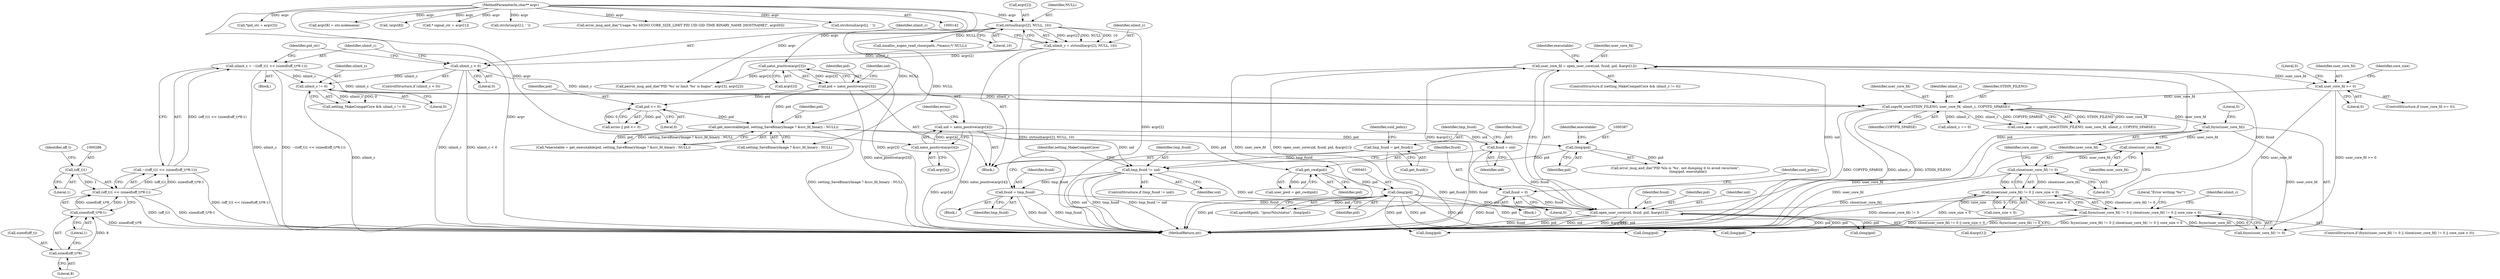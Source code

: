 digraph "0_abrt_17cb66b13997b0159b4253b3f5722db79f476d68@API" {
"1001138" [label="(Call,close(user_core_fd))"];
"1001133" [label="(Call,fsync(user_core_fd))"];
"1001125" [label="(Call,copyfd_size(STDIN_FILENO, user_core_fd, ulimit_c, COPYFD_SPARSE))"];
"1001118" [label="(Call,user_core_fd >= 0)"];
"1000442" [label="(Call,user_core_fd = open_user_core(uid, fsuid, pid, &argv[1]))"];
"1000444" [label="(Call,open_user_core(uid, fsuid, pid, &argv[1]))"];
"1000421" [label="(Call,tmp_fsuid != uid)"];
"1000413" [label="(Call,tmp_fsuid = get_fsuid())"];
"1000308" [label="(Call,uid = xatoi_positive(argv[4]))"];
"1000310" [label="(Call,xatoi_positive(argv[4]))"];
"1000144" [label="(MethodParameterIn,char** argv)"];
"1000433" [label="(Call,fsuid = tmp_fsuid)"];
"1000425" [label="(Call,fsuid = 0)"];
"1000409" [label="(Call,fsuid = uid)"];
"1000400" [label="(Call,(long)pid)"];
"1000392" [label="(Call,get_cwd(pid))"];
"1000386" [label="(Call,(long)pid)"];
"1000370" [label="(Call,get_executable(pid, setting_SaveBinaryImage ? &src_fd_binary : NULL))"];
"1000317" [label="(Call,pid <= 0)"];
"1000301" [label="(Call,pid = xatoi_positive(argv[3]))"];
"1000303" [label="(Call,xatoi_positive(argv[3]))"];
"1000270" [label="(Call,strtoull(argv[2], NULL, 10))"];
"1000281" [label="(Call,ulimit_c = ~((off_t)1 << (sizeof(off_t)*8-1)))"];
"1000283" [label="(Call,~((off_t)1 << (sizeof(off_t)*8-1)))"];
"1000284" [label="(Call,(off_t)1 << (sizeof(off_t)*8-1))"];
"1000285" [label="(Call,(off_t)1)"];
"1000288" [label="(Call,sizeof(off_t)*8-1)"];
"1000289" [label="(Call,sizeof(off_t)*8)"];
"1000439" [label="(Call,ulimit_c != 0)"];
"1000277" [label="(Call,ulimit_c < 0)"];
"1000268" [label="(Call,ulimit_c = strtoull(argv[2], NULL, 10))"];
"1001137" [label="(Call,close(user_core_fd) != 0)"];
"1001136" [label="(Call,close(user_core_fd) != 0 || core_size < 0)"];
"1001131" [label="(Call,fsync(user_core_fd) != 0 || close(user_core_fd) != 0 || core_size < 0)"];
"1000274" [label="(Identifier,NULL)"];
"1000308" [label="(Call,uid = xatoi_positive(argv[4]))"];
"1001124" [label="(Identifier,core_size)"];
"1001142" [label="(Identifier,core_size)"];
"1000288" [label="(Call,sizeof(off_t)*8-1)"];
"1000371" [label="(Identifier,pid)"];
"1000295" [label="(Call,*pid_str = argv[3])"];
"1001125" [label="(Call,copyfd_size(STDIN_FILENO, user_core_fd, ulimit_c, COPYFD_SPARSE))"];
"1000402" [label="(Identifier,pid)"];
"1000590" [label="(Call,(long)pid)"];
"1000293" [label="(Literal,1)"];
"1000304" [label="(Call,argv[3])"];
"1001129" [label="(Identifier,COPYFD_SPARSE)"];
"1001120" [label="(Literal,0)"];
"1000415" [label="(Call,get_fsuid())"];
"1001131" [label="(Call,fsync(user_core_fd) != 0 || close(user_core_fd) != 0 || core_size < 0)"];
"1000271" [label="(Call,argv[2])"];
"1000444" [label="(Call,open_user_core(uid, fsuid, pid, &argv[1]))"];
"1000436" [label="(ControlStructure,if (setting_MakeCompatCore && ulimit_c != 0))"];
"1001179" [label="(Literal,0)"];
"1000309" [label="(Identifier,uid)"];
"1000290" [label="(Call,sizeof(off_t))"];
"1000433" [label="(Call,fsuid = tmp_fsuid)"];
"1000285" [label="(Call,(off_t)1)"];
"1001130" [label="(ControlStructure,if (fsync(user_core_fd) != 0 || close(user_core_fd) != 0 || core_size < 0))"];
"1001180" [label="(MethodReturn,int)"];
"1000418" [label="(Identifier,suid_policy)"];
"1001141" [label="(Call,core_size < 0)"];
"1000437" [label="(Call,setting_MakeCompatCore && ulimit_c != 0)"];
"1000277" [label="(Call,ulimit_c < 0)"];
"1001118" [label="(Call,user_core_fd >= 0)"];
"1001138" [label="(Call,close(user_core_fd))"];
"1000611" [label="(Call,(long)pid)"];
"1000454" [label="(Identifier,executable)"];
"1000302" [label="(Identifier,pid)"];
"1000405" [label="(Call,xmalloc_xopen_read_close(path, /*maxsz:*/ NULL))"];
"1000421" [label="(Call,tmp_fsuid != uid)"];
"1000435" [label="(Identifier,tmp_fsuid)"];
"1000144" [label="(MethodParameterIn,char** argv)"];
"1001137" [label="(Call,close(user_core_fd) != 0)"];
"1000275" [label="(Literal,10)"];
"1000354" [label="(Call,argv[8] = uts.nodename)"];
"1000413" [label="(Call,tmp_fsuid = get_fsuid())"];
"1000311" [label="(Call,argv[4])"];
"1000319" [label="(Literal,0)"];
"1000422" [label="(Identifier,tmp_fsuid)"];
"1001146" [label="(Literal,\"Error writing '%s'\")"];
"1000432" [label="(Block,)"];
"1000346" [label="(Call,!argv[8])"];
"1000434" [label="(Identifier,fsuid)"];
"1000389" [label="(Identifier,executable)"];
"1000459" [label="(Call,(long)pid)"];
"1000370" [label="(Call,get_executable(pid, setting_SaveBinaryImage ? &src_fd_binary : NULL))"];
"1001119" [label="(Identifier,user_core_fd)"];
"1001132" [label="(Call,fsync(user_core_fd) != 0)"];
"1000280" [label="(Block,)"];
"1000393" [label="(Identifier,pid)"];
"1000430" [label="(Identifier,suid_policy)"];
"1000386" [label="(Call,(long)pid)"];
"1001127" [label="(Identifier,user_core_fd)"];
"1000438" [label="(Identifier,setting_MakeCompatCore)"];
"1000448" [label="(Call,&argv[1])"];
"1000446" [label="(Identifier,fsuid)"];
"1000292" [label="(Literal,8)"];
"1000268" [label="(Call,ulimit_c = strtoull(argv[2], NULL, 10))"];
"1000439" [label="(Call,ulimit_c != 0)"];
"1000443" [label="(Identifier,user_core_fd)"];
"1000368" [label="(Call,*executable = get_executable(pid, setting_SaveBinaryImage ? &src_fd_binary : NULL))"];
"1000279" [label="(Literal,0)"];
"1000392" [label="(Call,get_cwd(pid))"];
"1000315" [label="(Call,errno || pid <= 0)"];
"1000425" [label="(Call,fsuid = 0)"];
"1001128" [label="(Identifier,ulimit_c)"];
"1001139" [label="(Identifier,user_core_fd)"];
"1000270" [label="(Call,strtoull(argv[2], NULL, 10))"];
"1000426" [label="(Identifier,fsuid)"];
"1001136" [label="(Call,close(user_core_fd) != 0 || core_size < 0)"];
"1000276" [label="(ControlStructure,if (ulimit_c < 0))"];
"1000411" [label="(Identifier,uid)"];
"1000257" [label="(Call,* signal_str = argv[1])"];
"1001134" [label="(Identifier,user_core_fd)"];
"1000400" [label="(Call,(long)pid)"];
"1001171" [label="(Call,(long)pid)"];
"1000310" [label="(Call,xatoi_positive(argv[4]))"];
"1000317" [label="(Call,pid <= 0)"];
"1000442" [label="(Call,user_core_fd = open_user_core(uid, fsuid, pid, &argv[1]))"];
"1000177" [label="(Call,strchr(argv[1], ' '))"];
"1000423" [label="(Identifier,uid)"];
"1000316" [label="(Identifier,errno)"];
"1000397" [label="(Call,sprintf(path, \"/proc/%lu/status\", (long)pid))"];
"1000171" [label="(Call,error_msg_and_die(\"Usage: %s SIGNO CORE_SIZE_LIMIT PID UID GID TIME BINARY_NAME [HOSTNAME]\", argv[0]))"];
"1000296" [label="(Identifier,pid_str)"];
"1001133" [label="(Call,fsync(user_core_fd))"];
"1000420" [label="(ControlStructure,if (tmp_fsuid != uid))"];
"1001140" [label="(Literal,0)"];
"1000283" [label="(Call,~((off_t)1 << (sizeof(off_t)*8-1)))"];
"1000410" [label="(Identifier,fsuid)"];
"1000145" [label="(Block,)"];
"1000291" [label="(Identifier,off_t)"];
"1001135" [label="(Literal,0)"];
"1000303" [label="(Call,xatoi_positive(argv[3]))"];
"1000278" [label="(Identifier,ulimit_c)"];
"1001156" [label="(Call,ulimit_c == 0)"];
"1000447" [label="(Identifier,pid)"];
"1001117" [label="(ControlStructure,if (user_core_fd >= 0))"];
"1000196" [label="(Call,strchrnul(argv[i], ' '))"];
"1000284" [label="(Call,(off_t)1 << (sizeof(off_t)*8-1))"];
"1000440" [label="(Identifier,ulimit_c)"];
"1000424" [label="(Block,)"];
"1000427" [label="(Literal,0)"];
"1000388" [label="(Identifier,pid)"];
"1000301" [label="(Call,pid = xatoi_positive(argv[3]))"];
"1000318" [label="(Identifier,pid)"];
"1000281" [label="(Call,ulimit_c = ~((off_t)1 << (sizeof(off_t)*8-1)))"];
"1000390" [label="(Call,user_pwd = get_cwd(pid))"];
"1000441" [label="(Literal,0)"];
"1000269" [label="(Identifier,ulimit_c)"];
"1000282" [label="(Identifier,ulimit_c)"];
"1000287" [label="(Literal,1)"];
"1000289" [label="(Call,sizeof(off_t)*8)"];
"1000445" [label="(Identifier,uid)"];
"1000372" [label="(Call,setting_SaveBinaryImage ? &src_fd_binary : NULL)"];
"1000414" [label="(Identifier,tmp_fsuid)"];
"1000321" [label="(Call,perror_msg_and_die(\"PID '%s' or limit '%s' is bogus\", argv[3], argv[2]))"];
"1000384" [label="(Call,error_msg_and_die(\"PID %lu is '%s', not dumping it to avoid recursion\",\n                        (long)pid, executable))"];
"1001123" [label="(Call,core_size = copyfd_size(STDIN_FILENO, user_core_fd, ulimit_c, COPYFD_SPARSE))"];
"1001157" [label="(Identifier,ulimit_c)"];
"1001126" [label="(Identifier,STDIN_FILENO)"];
"1000409" [label="(Call,fsuid = uid)"];
"1001138" -> "1001137"  [label="AST: "];
"1001138" -> "1001139"  [label="CFG: "];
"1001139" -> "1001138"  [label="AST: "];
"1001140" -> "1001138"  [label="CFG: "];
"1001138" -> "1001180"  [label="DDG: user_core_fd"];
"1001138" -> "1001137"  [label="DDG: user_core_fd"];
"1001133" -> "1001138"  [label="DDG: user_core_fd"];
"1001133" -> "1001132"  [label="AST: "];
"1001133" -> "1001134"  [label="CFG: "];
"1001134" -> "1001133"  [label="AST: "];
"1001135" -> "1001133"  [label="CFG: "];
"1001133" -> "1001180"  [label="DDG: user_core_fd"];
"1001133" -> "1001132"  [label="DDG: user_core_fd"];
"1001125" -> "1001133"  [label="DDG: user_core_fd"];
"1001125" -> "1001123"  [label="AST: "];
"1001125" -> "1001129"  [label="CFG: "];
"1001126" -> "1001125"  [label="AST: "];
"1001127" -> "1001125"  [label="AST: "];
"1001128" -> "1001125"  [label="AST: "];
"1001129" -> "1001125"  [label="AST: "];
"1001123" -> "1001125"  [label="CFG: "];
"1001125" -> "1001180"  [label="DDG: COPYFD_SPARSE"];
"1001125" -> "1001180"  [label="DDG: ulimit_c"];
"1001125" -> "1001180"  [label="DDG: STDIN_FILENO"];
"1001125" -> "1001123"  [label="DDG: STDIN_FILENO"];
"1001125" -> "1001123"  [label="DDG: user_core_fd"];
"1001125" -> "1001123"  [label="DDG: ulimit_c"];
"1001125" -> "1001123"  [label="DDG: COPYFD_SPARSE"];
"1001118" -> "1001125"  [label="DDG: user_core_fd"];
"1000281" -> "1001125"  [label="DDG: ulimit_c"];
"1000439" -> "1001125"  [label="DDG: ulimit_c"];
"1000277" -> "1001125"  [label="DDG: ulimit_c"];
"1001125" -> "1001156"  [label="DDG: ulimit_c"];
"1001118" -> "1001117"  [label="AST: "];
"1001118" -> "1001120"  [label="CFG: "];
"1001119" -> "1001118"  [label="AST: "];
"1001120" -> "1001118"  [label="AST: "];
"1001124" -> "1001118"  [label="CFG: "];
"1001179" -> "1001118"  [label="CFG: "];
"1001118" -> "1001180"  [label="DDG: user_core_fd"];
"1001118" -> "1001180"  [label="DDG: user_core_fd >= 0"];
"1000442" -> "1001118"  [label="DDG: user_core_fd"];
"1000442" -> "1000436"  [label="AST: "];
"1000442" -> "1000444"  [label="CFG: "];
"1000443" -> "1000442"  [label="AST: "];
"1000444" -> "1000442"  [label="AST: "];
"1000454" -> "1000442"  [label="CFG: "];
"1000442" -> "1001180"  [label="DDG: user_core_fd"];
"1000442" -> "1001180"  [label="DDG: open_user_core(uid, fsuid, pid, &argv[1])"];
"1000444" -> "1000442"  [label="DDG: uid"];
"1000444" -> "1000442"  [label="DDG: fsuid"];
"1000444" -> "1000442"  [label="DDG: pid"];
"1000444" -> "1000442"  [label="DDG: &argv[1]"];
"1000444" -> "1000448"  [label="CFG: "];
"1000445" -> "1000444"  [label="AST: "];
"1000446" -> "1000444"  [label="AST: "];
"1000447" -> "1000444"  [label="AST: "];
"1000448" -> "1000444"  [label="AST: "];
"1000444" -> "1001180"  [label="DDG: fsuid"];
"1000444" -> "1001180"  [label="DDG: pid"];
"1000444" -> "1001180"  [label="DDG: uid"];
"1000444" -> "1001180"  [label="DDG: &argv[1]"];
"1000421" -> "1000444"  [label="DDG: uid"];
"1000433" -> "1000444"  [label="DDG: fsuid"];
"1000425" -> "1000444"  [label="DDG: fsuid"];
"1000409" -> "1000444"  [label="DDG: fsuid"];
"1000400" -> "1000444"  [label="DDG: pid"];
"1000444" -> "1000459"  [label="DDG: pid"];
"1000444" -> "1000590"  [label="DDG: pid"];
"1000444" -> "1000611"  [label="DDG: pid"];
"1000444" -> "1001171"  [label="DDG: pid"];
"1000421" -> "1000420"  [label="AST: "];
"1000421" -> "1000423"  [label="CFG: "];
"1000422" -> "1000421"  [label="AST: "];
"1000423" -> "1000421"  [label="AST: "];
"1000426" -> "1000421"  [label="CFG: "];
"1000438" -> "1000421"  [label="CFG: "];
"1000421" -> "1001180"  [label="DDG: uid"];
"1000421" -> "1001180"  [label="DDG: tmp_fsuid"];
"1000421" -> "1001180"  [label="DDG: tmp_fsuid != uid"];
"1000413" -> "1000421"  [label="DDG: tmp_fsuid"];
"1000308" -> "1000421"  [label="DDG: uid"];
"1000421" -> "1000433"  [label="DDG: tmp_fsuid"];
"1000413" -> "1000145"  [label="AST: "];
"1000413" -> "1000415"  [label="CFG: "];
"1000414" -> "1000413"  [label="AST: "];
"1000415" -> "1000413"  [label="AST: "];
"1000418" -> "1000413"  [label="CFG: "];
"1000413" -> "1001180"  [label="DDG: get_fsuid()"];
"1000308" -> "1000145"  [label="AST: "];
"1000308" -> "1000310"  [label="CFG: "];
"1000309" -> "1000308"  [label="AST: "];
"1000310" -> "1000308"  [label="AST: "];
"1000316" -> "1000308"  [label="CFG: "];
"1000308" -> "1001180"  [label="DDG: xatoi_positive(argv[4])"];
"1000310" -> "1000308"  [label="DDG: argv[4]"];
"1000308" -> "1000409"  [label="DDG: uid"];
"1000310" -> "1000311"  [label="CFG: "];
"1000311" -> "1000310"  [label="AST: "];
"1000310" -> "1001180"  [label="DDG: argv[4]"];
"1000144" -> "1000310"  [label="DDG: argv"];
"1000144" -> "1000142"  [label="AST: "];
"1000144" -> "1001180"  [label="DDG: argv"];
"1000144" -> "1000171"  [label="DDG: argv"];
"1000144" -> "1000177"  [label="DDG: argv"];
"1000144" -> "1000196"  [label="DDG: argv"];
"1000144" -> "1000257"  [label="DDG: argv"];
"1000144" -> "1000270"  [label="DDG: argv"];
"1000144" -> "1000295"  [label="DDG: argv"];
"1000144" -> "1000303"  [label="DDG: argv"];
"1000144" -> "1000321"  [label="DDG: argv"];
"1000144" -> "1000346"  [label="DDG: argv"];
"1000144" -> "1000354"  [label="DDG: argv"];
"1000433" -> "1000432"  [label="AST: "];
"1000433" -> "1000435"  [label="CFG: "];
"1000434" -> "1000433"  [label="AST: "];
"1000435" -> "1000433"  [label="AST: "];
"1000438" -> "1000433"  [label="CFG: "];
"1000433" -> "1001180"  [label="DDG: fsuid"];
"1000433" -> "1001180"  [label="DDG: tmp_fsuid"];
"1000425" -> "1000424"  [label="AST: "];
"1000425" -> "1000427"  [label="CFG: "];
"1000426" -> "1000425"  [label="AST: "];
"1000427" -> "1000425"  [label="AST: "];
"1000430" -> "1000425"  [label="CFG: "];
"1000425" -> "1001180"  [label="DDG: fsuid"];
"1000409" -> "1000145"  [label="AST: "];
"1000409" -> "1000411"  [label="CFG: "];
"1000410" -> "1000409"  [label="AST: "];
"1000411" -> "1000409"  [label="AST: "];
"1000414" -> "1000409"  [label="CFG: "];
"1000409" -> "1001180"  [label="DDG: fsuid"];
"1000400" -> "1000397"  [label="AST: "];
"1000400" -> "1000402"  [label="CFG: "];
"1000401" -> "1000400"  [label="AST: "];
"1000402" -> "1000400"  [label="AST: "];
"1000397" -> "1000400"  [label="CFG: "];
"1000400" -> "1001180"  [label="DDG: pid"];
"1000400" -> "1000397"  [label="DDG: pid"];
"1000392" -> "1000400"  [label="DDG: pid"];
"1000400" -> "1000459"  [label="DDG: pid"];
"1000400" -> "1000590"  [label="DDG: pid"];
"1000400" -> "1000611"  [label="DDG: pid"];
"1000400" -> "1001171"  [label="DDG: pid"];
"1000392" -> "1000390"  [label="AST: "];
"1000392" -> "1000393"  [label="CFG: "];
"1000393" -> "1000392"  [label="AST: "];
"1000390" -> "1000392"  [label="CFG: "];
"1000392" -> "1000390"  [label="DDG: pid"];
"1000386" -> "1000392"  [label="DDG: pid"];
"1000370" -> "1000392"  [label="DDG: pid"];
"1000386" -> "1000384"  [label="AST: "];
"1000386" -> "1000388"  [label="CFG: "];
"1000387" -> "1000386"  [label="AST: "];
"1000388" -> "1000386"  [label="AST: "];
"1000389" -> "1000386"  [label="CFG: "];
"1000386" -> "1000384"  [label="DDG: pid"];
"1000370" -> "1000386"  [label="DDG: pid"];
"1000370" -> "1000368"  [label="AST: "];
"1000370" -> "1000372"  [label="CFG: "];
"1000371" -> "1000370"  [label="AST: "];
"1000372" -> "1000370"  [label="AST: "];
"1000368" -> "1000370"  [label="CFG: "];
"1000370" -> "1001180"  [label="DDG: setting_SaveBinaryImage ? &src_fd_binary : NULL"];
"1000370" -> "1000368"  [label="DDG: pid"];
"1000370" -> "1000368"  [label="DDG: setting_SaveBinaryImage ? &src_fd_binary : NULL"];
"1000317" -> "1000370"  [label="DDG: pid"];
"1000301" -> "1000370"  [label="DDG: pid"];
"1000270" -> "1000370"  [label="DDG: NULL"];
"1000317" -> "1000315"  [label="AST: "];
"1000317" -> "1000319"  [label="CFG: "];
"1000318" -> "1000317"  [label="AST: "];
"1000319" -> "1000317"  [label="AST: "];
"1000315" -> "1000317"  [label="CFG: "];
"1000317" -> "1000315"  [label="DDG: pid"];
"1000317" -> "1000315"  [label="DDG: 0"];
"1000301" -> "1000317"  [label="DDG: pid"];
"1000301" -> "1000145"  [label="AST: "];
"1000301" -> "1000303"  [label="CFG: "];
"1000302" -> "1000301"  [label="AST: "];
"1000303" -> "1000301"  [label="AST: "];
"1000309" -> "1000301"  [label="CFG: "];
"1000301" -> "1001180"  [label="DDG: xatoi_positive(argv[3])"];
"1000303" -> "1000301"  [label="DDG: argv[3]"];
"1000303" -> "1000304"  [label="CFG: "];
"1000304" -> "1000303"  [label="AST: "];
"1000303" -> "1001180"  [label="DDG: argv[3]"];
"1000303" -> "1000321"  [label="DDG: argv[3]"];
"1000270" -> "1000268"  [label="AST: "];
"1000270" -> "1000275"  [label="CFG: "];
"1000271" -> "1000270"  [label="AST: "];
"1000274" -> "1000270"  [label="AST: "];
"1000275" -> "1000270"  [label="AST: "];
"1000268" -> "1000270"  [label="CFG: "];
"1000270" -> "1001180"  [label="DDG: argv[2]"];
"1000270" -> "1000268"  [label="DDG: argv[2]"];
"1000270" -> "1000268"  [label="DDG: NULL"];
"1000270" -> "1000268"  [label="DDG: 10"];
"1000270" -> "1000321"  [label="DDG: argv[2]"];
"1000270" -> "1000372"  [label="DDG: NULL"];
"1000270" -> "1000405"  [label="DDG: NULL"];
"1000281" -> "1000280"  [label="AST: "];
"1000281" -> "1000283"  [label="CFG: "];
"1000282" -> "1000281"  [label="AST: "];
"1000283" -> "1000281"  [label="AST: "];
"1000296" -> "1000281"  [label="CFG: "];
"1000281" -> "1001180"  [label="DDG: ulimit_c"];
"1000281" -> "1001180"  [label="DDG: ~((off_t)1 << (sizeof(off_t)*8-1))"];
"1000283" -> "1000281"  [label="DDG: (off_t)1 << (sizeof(off_t)*8-1)"];
"1000281" -> "1000439"  [label="DDG: ulimit_c"];
"1000283" -> "1000284"  [label="CFG: "];
"1000284" -> "1000283"  [label="AST: "];
"1000283" -> "1001180"  [label="DDG: (off_t)1 << (sizeof(off_t)*8-1)"];
"1000284" -> "1000283"  [label="DDG: (off_t)1"];
"1000284" -> "1000283"  [label="DDG: sizeof(off_t)*8-1"];
"1000284" -> "1000288"  [label="CFG: "];
"1000285" -> "1000284"  [label="AST: "];
"1000288" -> "1000284"  [label="AST: "];
"1000284" -> "1001180"  [label="DDG: (off_t)1"];
"1000284" -> "1001180"  [label="DDG: sizeof(off_t)*8-1"];
"1000285" -> "1000284"  [label="DDG: 1"];
"1000288" -> "1000284"  [label="DDG: sizeof(off_t)*8"];
"1000288" -> "1000284"  [label="DDG: 1"];
"1000285" -> "1000287"  [label="CFG: "];
"1000286" -> "1000285"  [label="AST: "];
"1000287" -> "1000285"  [label="AST: "];
"1000291" -> "1000285"  [label="CFG: "];
"1000288" -> "1000293"  [label="CFG: "];
"1000289" -> "1000288"  [label="AST: "];
"1000293" -> "1000288"  [label="AST: "];
"1000288" -> "1001180"  [label="DDG: sizeof(off_t)*8"];
"1000289" -> "1000288"  [label="DDG: 8"];
"1000289" -> "1000292"  [label="CFG: "];
"1000290" -> "1000289"  [label="AST: "];
"1000292" -> "1000289"  [label="AST: "];
"1000293" -> "1000289"  [label="CFG: "];
"1000439" -> "1000437"  [label="AST: "];
"1000439" -> "1000441"  [label="CFG: "];
"1000440" -> "1000439"  [label="AST: "];
"1000441" -> "1000439"  [label="AST: "];
"1000437" -> "1000439"  [label="CFG: "];
"1000439" -> "1001180"  [label="DDG: ulimit_c"];
"1000439" -> "1000437"  [label="DDG: ulimit_c"];
"1000439" -> "1000437"  [label="DDG: 0"];
"1000277" -> "1000439"  [label="DDG: ulimit_c"];
"1000277" -> "1000276"  [label="AST: "];
"1000277" -> "1000279"  [label="CFG: "];
"1000278" -> "1000277"  [label="AST: "];
"1000279" -> "1000277"  [label="AST: "];
"1000282" -> "1000277"  [label="CFG: "];
"1000296" -> "1000277"  [label="CFG: "];
"1000277" -> "1001180"  [label="DDG: ulimit_c"];
"1000277" -> "1001180"  [label="DDG: ulimit_c < 0"];
"1000268" -> "1000277"  [label="DDG: ulimit_c"];
"1000268" -> "1000145"  [label="AST: "];
"1000269" -> "1000268"  [label="AST: "];
"1000278" -> "1000268"  [label="CFG: "];
"1000268" -> "1001180"  [label="DDG: strtoull(argv[2], NULL, 10)"];
"1001137" -> "1001136"  [label="AST: "];
"1001137" -> "1001140"  [label="CFG: "];
"1001140" -> "1001137"  [label="AST: "];
"1001142" -> "1001137"  [label="CFG: "];
"1001136" -> "1001137"  [label="CFG: "];
"1001137" -> "1001180"  [label="DDG: close(user_core_fd)"];
"1001137" -> "1001136"  [label="DDG: close(user_core_fd)"];
"1001137" -> "1001136"  [label="DDG: 0"];
"1001136" -> "1001131"  [label="AST: "];
"1001136" -> "1001141"  [label="CFG: "];
"1001141" -> "1001136"  [label="AST: "];
"1001131" -> "1001136"  [label="CFG: "];
"1001136" -> "1001180"  [label="DDG: close(user_core_fd) != 0"];
"1001136" -> "1001180"  [label="DDG: core_size < 0"];
"1001136" -> "1001131"  [label="DDG: close(user_core_fd) != 0"];
"1001136" -> "1001131"  [label="DDG: core_size < 0"];
"1001141" -> "1001136"  [label="DDG: core_size"];
"1001141" -> "1001136"  [label="DDG: 0"];
"1001131" -> "1001130"  [label="AST: "];
"1001131" -> "1001132"  [label="CFG: "];
"1001132" -> "1001131"  [label="AST: "];
"1001146" -> "1001131"  [label="CFG: "];
"1001157" -> "1001131"  [label="CFG: "];
"1001131" -> "1001180"  [label="DDG: close(user_core_fd) != 0 || core_size < 0"];
"1001131" -> "1001180"  [label="DDG: fsync(user_core_fd) != 0"];
"1001131" -> "1001180"  [label="DDG: fsync(user_core_fd) != 0 || close(user_core_fd) != 0 || core_size < 0"];
"1001132" -> "1001131"  [label="DDG: fsync(user_core_fd)"];
"1001132" -> "1001131"  [label="DDG: 0"];
}

